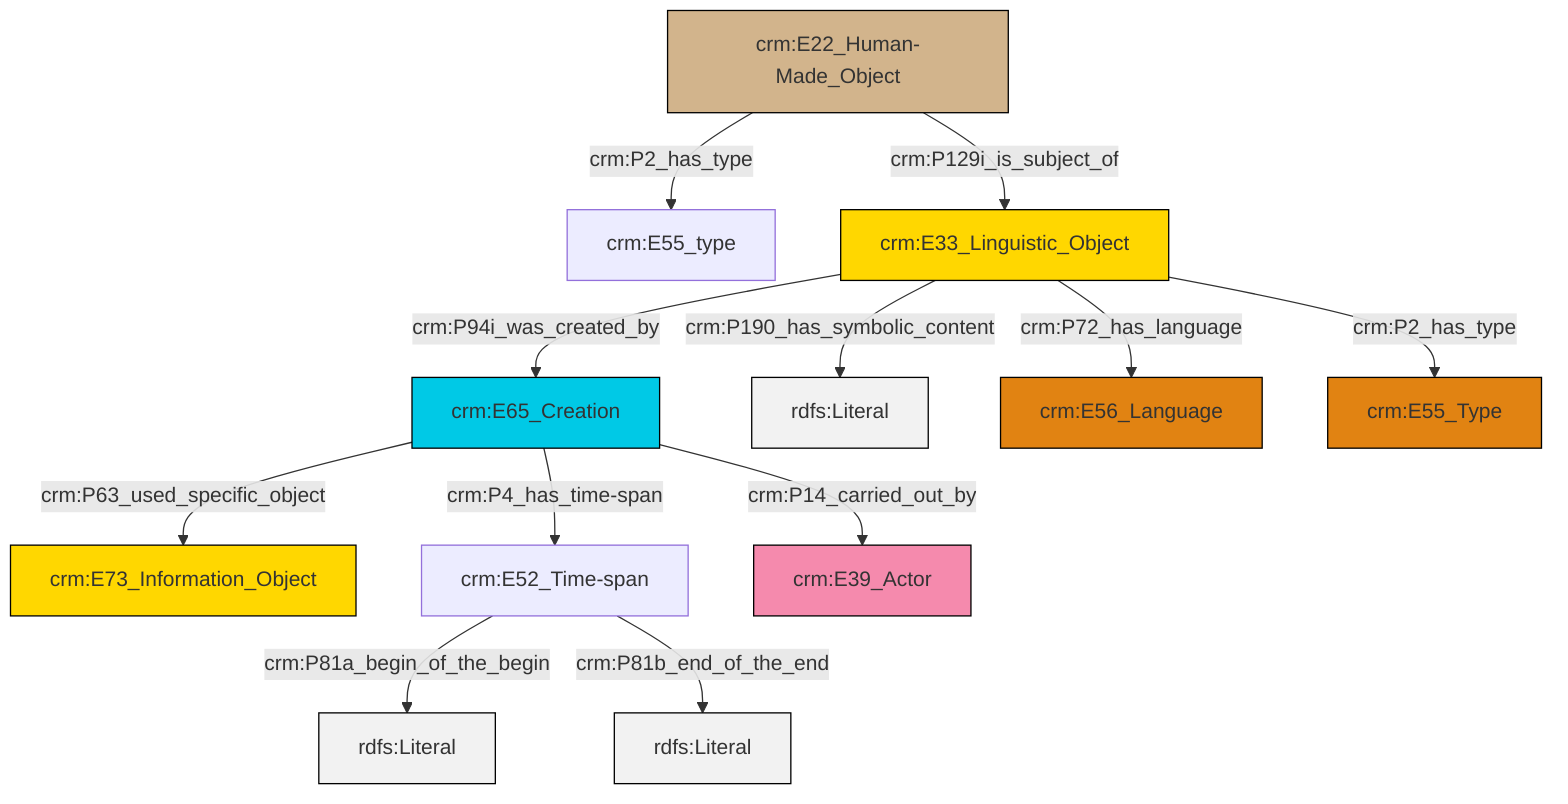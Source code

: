 graph TD
classDef Literal fill:#f2f2f2,stroke:#000000;
classDef CRM_Entity fill:#FFFFFF,stroke:#000000;
classDef Temporal_Entity fill:#00C9E6, stroke:#000000;
classDef Type fill:#E18312, stroke:#000000;
classDef Time-Span fill:#2C9C91, stroke:#000000;
classDef Appellation fill:#FFEB7F, stroke:#000000;
classDef Place fill:#008836, stroke:#000000;
classDef Persistent_Item fill:#B266B2, stroke:#000000;
classDef Conceptual_Object fill:#FFD700, stroke:#000000;
classDef Physical_Thing fill:#D2B48C, stroke:#000000;
classDef Actor fill:#f58aad, stroke:#000000;
classDef PC_Classes fill:#4ce600, stroke:#000000;
classDef Multi fill:#cccccc,stroke:#000000;

4["crm:E65_Creation"]:::Temporal_Entity -->|crm:P63_used_specific_object| 5["crm:E73_Information_Object"]:::Conceptual_Object
6["crm:E52_Time-span"]:::Default -->|crm:P81a_begin_of_the_begin| 7[rdfs:Literal]:::Literal
2["crm:E22_Human-Made_Object"]:::Physical_Thing -->|crm:P129i_is_subject_of| 8["crm:E33_Linguistic_Object"]:::Conceptual_Object
4["crm:E65_Creation"]:::Temporal_Entity -->|crm:P4_has_time-span| 6["crm:E52_Time-span"]:::Default
2["crm:E22_Human-Made_Object"]:::Physical_Thing -->|crm:P2_has_type| 0["crm:E55_type"]:::Default
8["crm:E33_Linguistic_Object"]:::Conceptual_Object -->|crm:P190_has_symbolic_content| 10[rdfs:Literal]:::Literal
8["crm:E33_Linguistic_Object"]:::Conceptual_Object -->|crm:P72_has_language| 11["crm:E56_Language"]:::Type
4["crm:E65_Creation"]:::Temporal_Entity -->|crm:P14_carried_out_by| 14["crm:E39_Actor"]:::Actor
8["crm:E33_Linguistic_Object"]:::Conceptual_Object -->|crm:P2_has_type| 15["crm:E55_Type"]:::Type
8["crm:E33_Linguistic_Object"]:::Conceptual_Object -->|crm:P94i_was_created_by| 4["crm:E65_Creation"]:::Temporal_Entity
6["crm:E52_Time-span"]:::Default -->|crm:P81b_end_of_the_end| 20[rdfs:Literal]:::Literal